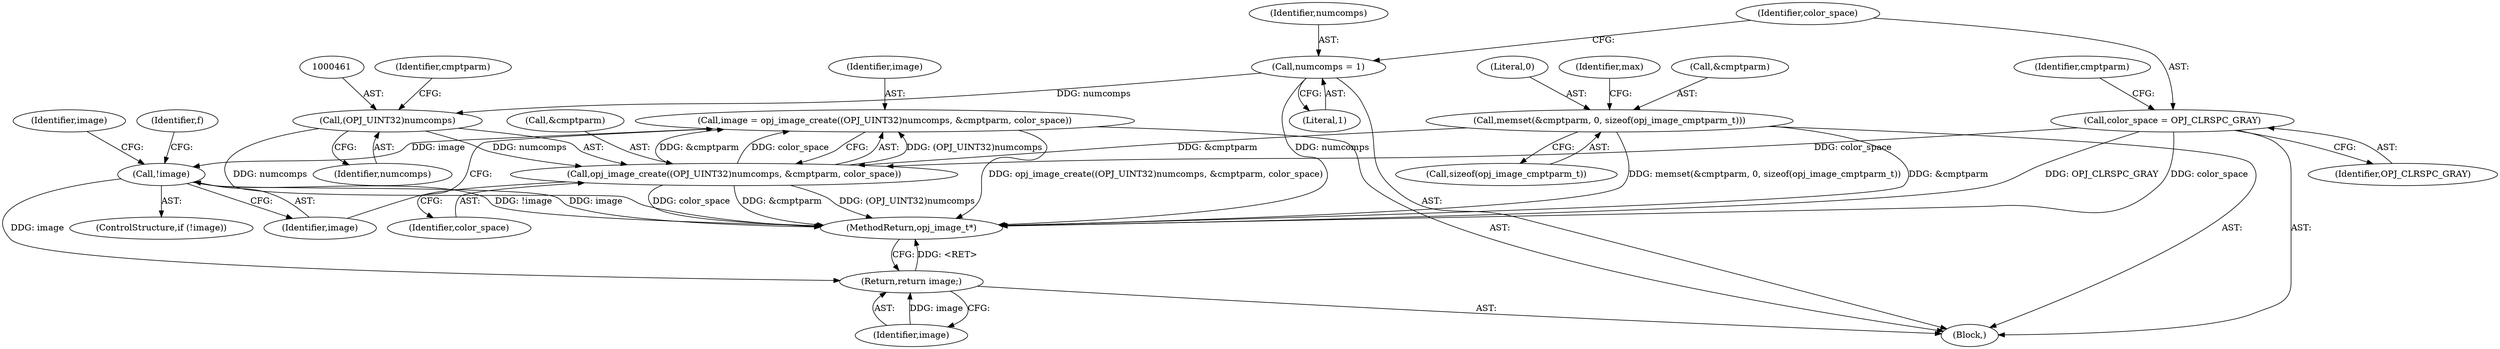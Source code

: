 digraph "0_openjpeg_e5285319229a5d77bf316bb0d3a6cbd3cb8666d9@API" {
"1000457" [label="(Call,image = opj_image_create((OPJ_UINT32)numcomps, &cmptparm, color_space))"];
"1000459" [label="(Call,opj_image_create((OPJ_UINT32)numcomps, &cmptparm, color_space))"];
"1000460" [label="(Call,(OPJ_UINT32)numcomps)"];
"1000139" [label="(Call,numcomps = 1)"];
"1000145" [label="(Call,memset(&cmptparm, 0, sizeof(opj_image_cmptparm_t)))"];
"1000142" [label="(Call,color_space = OPJ_CLRSPC_GRAY)"];
"1000467" [label="(Call,!image)"];
"1000663" [label="(Return,return image;)"];
"1000665" [label="(MethodReturn,opj_image_t*)"];
"1000464" [label="(Identifier,cmptparm)"];
"1000457" [label="(Call,image = opj_image_create((OPJ_UINT32)numcomps, &cmptparm, color_space))"];
"1000465" [label="(Identifier,color_space)"];
"1000143" [label="(Identifier,color_space)"];
"1000146" [label="(Call,&cmptparm)"];
"1000148" [label="(Literal,0)"];
"1000140" [label="(Identifier,numcomps)"];
"1000152" [label="(Identifier,max)"];
"1000139" [label="(Call,numcomps = 1)"];
"1000463" [label="(Call,&cmptparm)"];
"1000476" [label="(Identifier,image)"];
"1000145" [label="(Call,memset(&cmptparm, 0, sizeof(opj_image_cmptparm_t)))"];
"1000149" [label="(Call,sizeof(opj_image_cmptparm_t))"];
"1000460" [label="(Call,(OPJ_UINT32)numcomps)"];
"1000142" [label="(Call,color_space = OPJ_CLRSPC_GRAY)"];
"1000466" [label="(ControlStructure,if (!image))"];
"1000458" [label="(Identifier,image)"];
"1000663" [label="(Return,return image;)"];
"1000467" [label="(Call,!image)"];
"1000141" [label="(Literal,1)"];
"1000459" [label="(Call,opj_image_create((OPJ_UINT32)numcomps, &cmptparm, color_space))"];
"1000471" [label="(Identifier,f)"];
"1000108" [label="(Block,)"];
"1000147" [label="(Identifier,cmptparm)"];
"1000144" [label="(Identifier,OPJ_CLRSPC_GRAY)"];
"1000468" [label="(Identifier,image)"];
"1000664" [label="(Identifier,image)"];
"1000462" [label="(Identifier,numcomps)"];
"1000457" -> "1000108"  [label="AST: "];
"1000457" -> "1000459"  [label="CFG: "];
"1000458" -> "1000457"  [label="AST: "];
"1000459" -> "1000457"  [label="AST: "];
"1000468" -> "1000457"  [label="CFG: "];
"1000457" -> "1000665"  [label="DDG: opj_image_create((OPJ_UINT32)numcomps, &cmptparm, color_space)"];
"1000459" -> "1000457"  [label="DDG: (OPJ_UINT32)numcomps"];
"1000459" -> "1000457"  [label="DDG: &cmptparm"];
"1000459" -> "1000457"  [label="DDG: color_space"];
"1000457" -> "1000467"  [label="DDG: image"];
"1000459" -> "1000465"  [label="CFG: "];
"1000460" -> "1000459"  [label="AST: "];
"1000463" -> "1000459"  [label="AST: "];
"1000465" -> "1000459"  [label="AST: "];
"1000459" -> "1000665"  [label="DDG: (OPJ_UINT32)numcomps"];
"1000459" -> "1000665"  [label="DDG: color_space"];
"1000459" -> "1000665"  [label="DDG: &cmptparm"];
"1000460" -> "1000459"  [label="DDG: numcomps"];
"1000145" -> "1000459"  [label="DDG: &cmptparm"];
"1000142" -> "1000459"  [label="DDG: color_space"];
"1000460" -> "1000462"  [label="CFG: "];
"1000461" -> "1000460"  [label="AST: "];
"1000462" -> "1000460"  [label="AST: "];
"1000464" -> "1000460"  [label="CFG: "];
"1000460" -> "1000665"  [label="DDG: numcomps"];
"1000139" -> "1000460"  [label="DDG: numcomps"];
"1000139" -> "1000108"  [label="AST: "];
"1000139" -> "1000141"  [label="CFG: "];
"1000140" -> "1000139"  [label="AST: "];
"1000141" -> "1000139"  [label="AST: "];
"1000143" -> "1000139"  [label="CFG: "];
"1000139" -> "1000665"  [label="DDG: numcomps"];
"1000145" -> "1000108"  [label="AST: "];
"1000145" -> "1000149"  [label="CFG: "];
"1000146" -> "1000145"  [label="AST: "];
"1000148" -> "1000145"  [label="AST: "];
"1000149" -> "1000145"  [label="AST: "];
"1000152" -> "1000145"  [label="CFG: "];
"1000145" -> "1000665"  [label="DDG: memset(&cmptparm, 0, sizeof(opj_image_cmptparm_t))"];
"1000145" -> "1000665"  [label="DDG: &cmptparm"];
"1000142" -> "1000108"  [label="AST: "];
"1000142" -> "1000144"  [label="CFG: "];
"1000143" -> "1000142"  [label="AST: "];
"1000144" -> "1000142"  [label="AST: "];
"1000147" -> "1000142"  [label="CFG: "];
"1000142" -> "1000665"  [label="DDG: OPJ_CLRSPC_GRAY"];
"1000142" -> "1000665"  [label="DDG: color_space"];
"1000467" -> "1000466"  [label="AST: "];
"1000467" -> "1000468"  [label="CFG: "];
"1000468" -> "1000467"  [label="AST: "];
"1000471" -> "1000467"  [label="CFG: "];
"1000476" -> "1000467"  [label="CFG: "];
"1000467" -> "1000665"  [label="DDG: image"];
"1000467" -> "1000665"  [label="DDG: !image"];
"1000467" -> "1000663"  [label="DDG: image"];
"1000663" -> "1000108"  [label="AST: "];
"1000663" -> "1000664"  [label="CFG: "];
"1000664" -> "1000663"  [label="AST: "];
"1000665" -> "1000663"  [label="CFG: "];
"1000663" -> "1000665"  [label="DDG: <RET>"];
"1000664" -> "1000663"  [label="DDG: image"];
}
